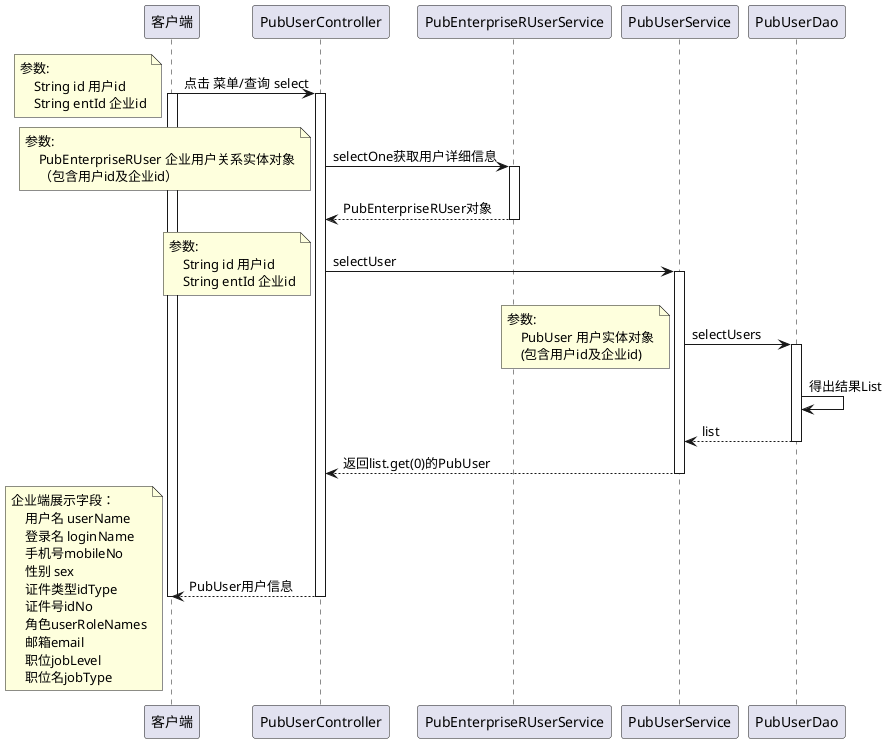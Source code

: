 @startuml

客户端 -> PubUserController: 点击 菜单/查询 select
activate 客户端
activate PubUserController
note left
    参数:
        String id 用户id
        String entId 企业id
end note

PubUserController -> PubEnterpriseRUserService: selectOne获取用户详细信息
activate PubEnterpriseRUserService
note left
    参数:
        PubEnterpriseRUser 企业用户关系实体对象
        （包含用户id及企业id）
end note

PubEnterpriseRUserService --> PubUserController: PubEnterpriseRUser对象
deactivate PubEnterpriseRUserService
'return PubEnterpriseRUser对象

PubUserController -> PubUserService: selectUser
activate PubUserService
note left
    参数:
        String id 用户id
        String entId 企业id
end note

PubUserService -> PubUserDao: selectUsers
note left
    参数:
        PubUser 用户实体对象
        (包含用户id及企业id)
end note

activate PubUserDao
PubUserDao -> PubUserDao: 得出结果List

PubUserDao --> PubUserService: list
deactivate PubUserDao
PubUserService --> PubUserController: 返回list.get(0)的PubUser

deactivate PubUserService
PubUserController --> 客户端: PubUser用户信息
deactivate PubUserController
deactivate 客户端
note left
企业端展示字段：
    用户名 userName
    登录名 loginName
    手机号mobileNo
    性别 sex
    证件类型idType
    证件号idNo
    角色userRoleNames
    邮箱email
    职位jobLevel
    职位名jobType
end note
@enduml